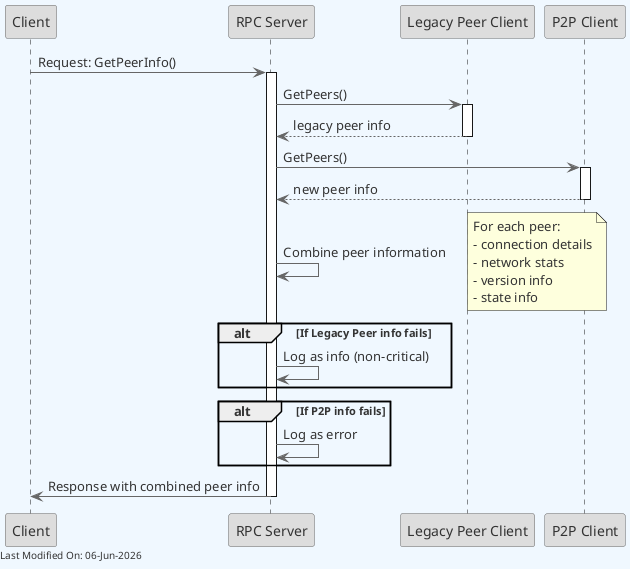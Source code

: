 @startuml rpc-get-peer-info
skinparam backgroundColor #F0F8FF
skinparam defaultFontColor #333333
skinparam arrowColor #666666

' Define borders for all elements
skinparam entity {
  BorderColor #666666
  BackgroundColor #DDDDDD
}

skinparam control {
  BorderColor #666666
  BackgroundColor #DDDDDD
}

skinparam participant {
  BorderColor #666666
  BackgroundColor #DDDDDD
}



participant Client
participant "RPC Server" as RPC
participant "Legacy Peer Client" as LegacyPeer
participant "P2P Client" as P2P

Client -> RPC : Request: GetPeerInfo()
activate RPC

RPC -> LegacyPeer : GetPeers()
activate LegacyPeer
LegacyPeer --> RPC : legacy peer info
deactivate LegacyPeer

RPC -> P2P : GetPeers()
activate P2P
P2P --> RPC : new peer info
deactivate P2P

RPC -> RPC : Combine peer information
note right
For each peer:
- connection details
- network stats
- version info
- state info
end note

alt If Legacy Peer info fails
    RPC -> RPC : Log as info (non-critical)
end

alt If P2P info fails
    RPC -> RPC : Log as error
end

RPC -> Client : Response with combined peer info
deactivate RPC

left footer Last Modified On: %date("dd-MMM-yyyy")

@enduml
